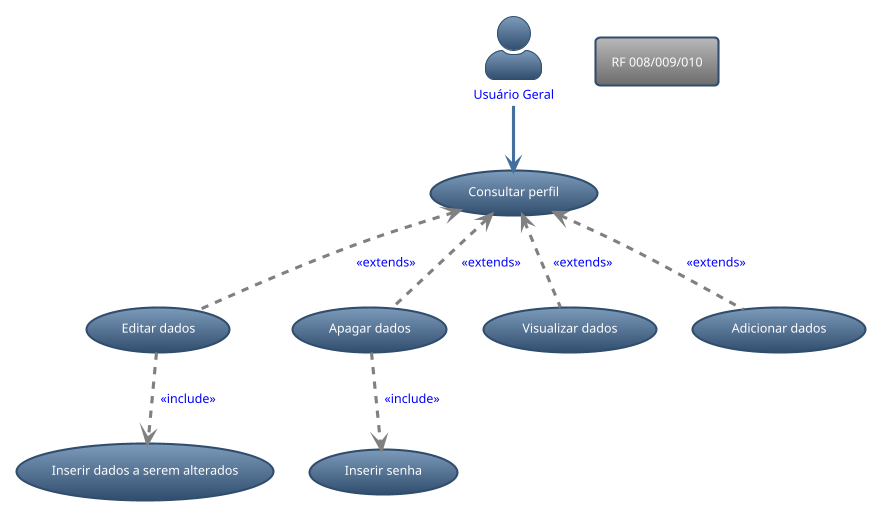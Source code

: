 @startuml RF_008

!theme spacelab
skinparam actorStyle awesome
:Usuário Geral: as usuario #text:blue
rectangle "RF 008/009/010"

(Consultar perfil) as RF008
(Editar dados) as RF009
(Apagar dados) as RF010
(Visualizar dados) as visualizar_dados
(Adicionar dados) as adicionar_dados
(Inserir dados a serem alterados) as editar_dados
(Inserir senha) as confirmacao

usuario --> RF008
RF008 <.. RF009#line:gray;text:blue : <<extends>>
RF008 <.. RF010#line:gray;text:blue : <<extends>>

RF008 <.. visualizar_dados#line:gray;text:blue : <<extends>>
RF008 <.. adicionar_dados#line:gray;text:blue : <<extends>>

RF009 ..> editar_dados#line:gray;text:blue : <<include>>
RF010 ..> confirmacao#line:gray;text:blue : <<include>>

@enduml
